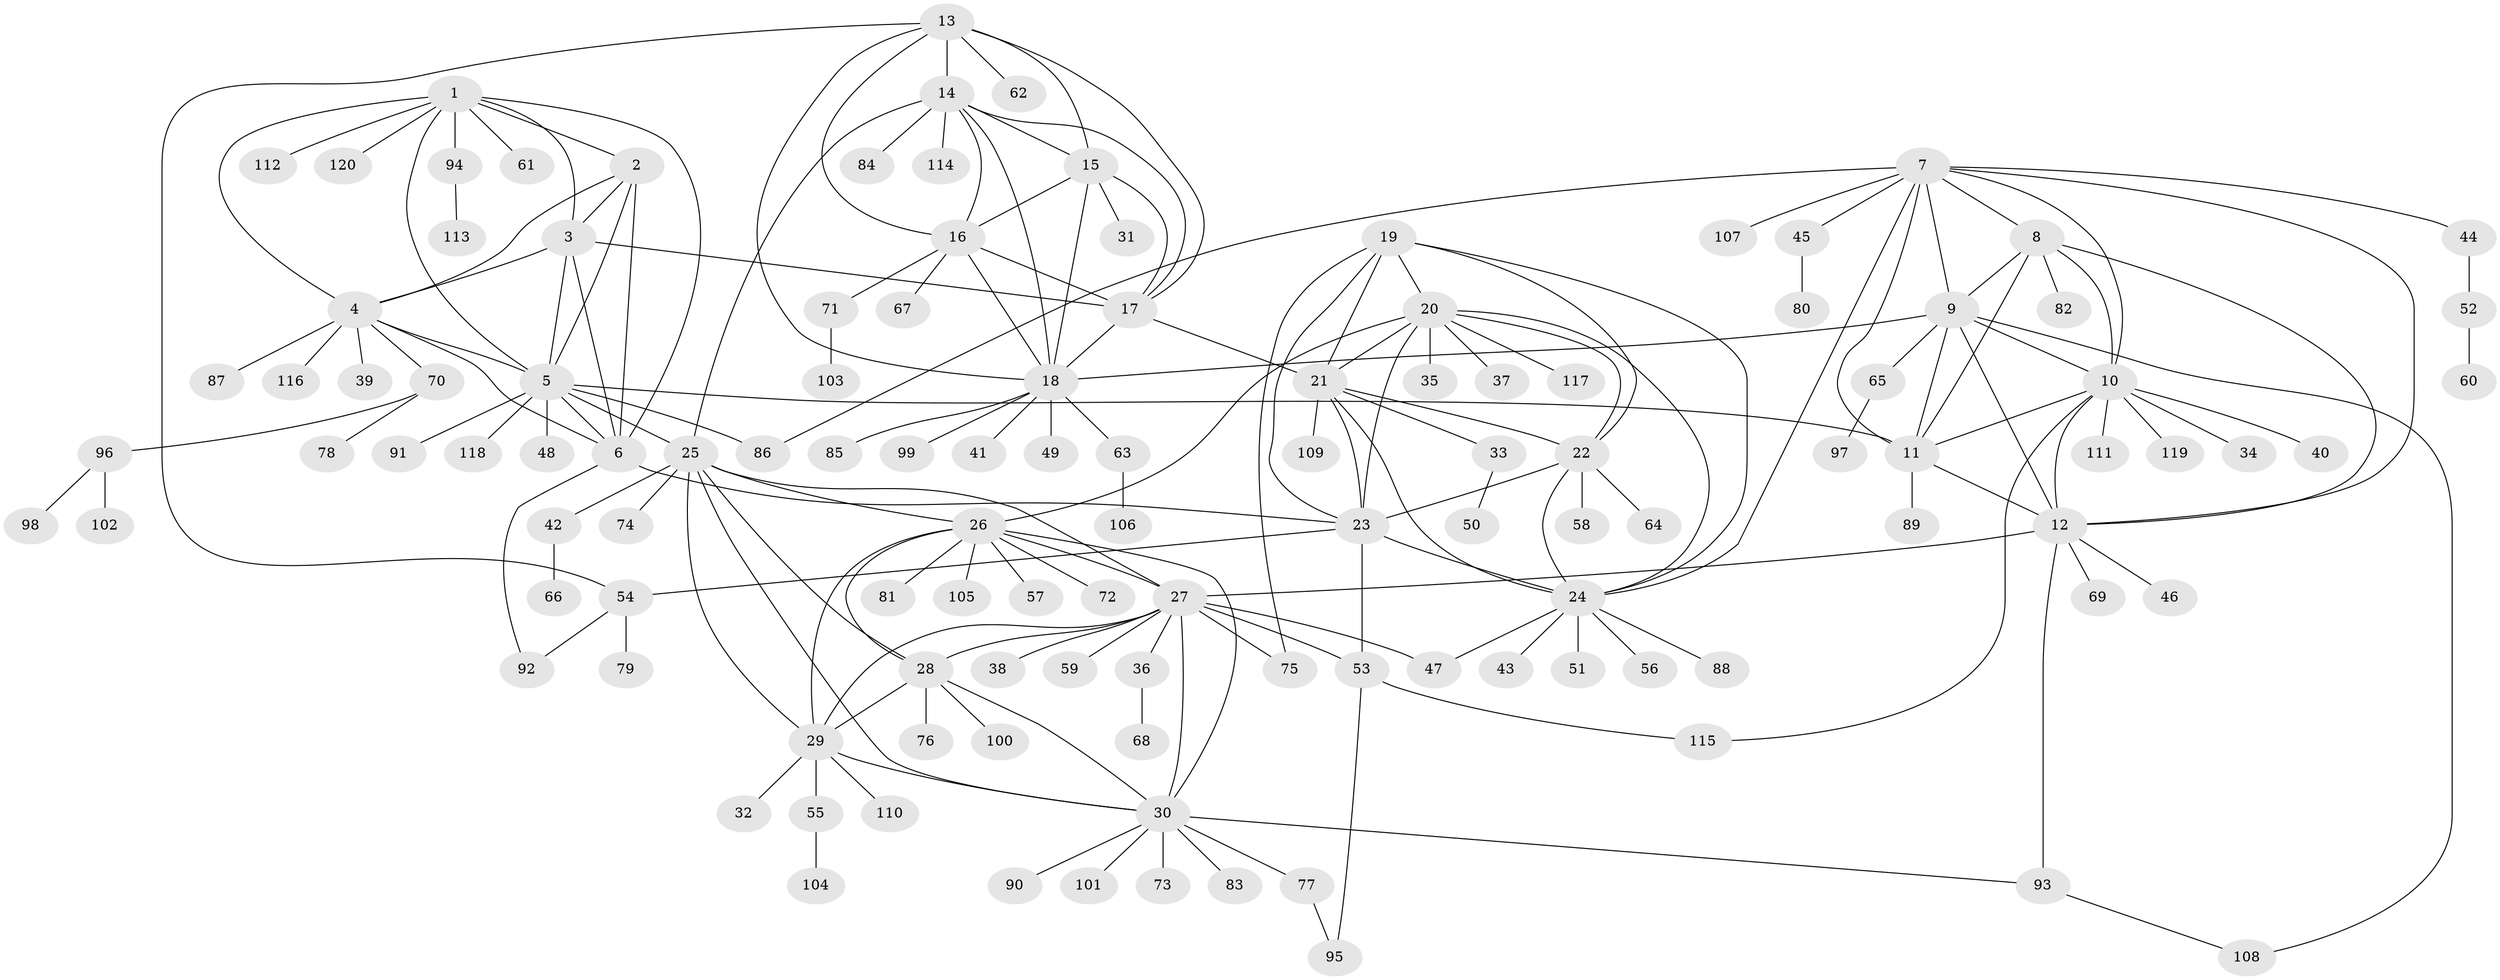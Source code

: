 // Generated by graph-tools (version 1.1) at 2025/11/02/27/25 16:11:34]
// undirected, 120 vertices, 185 edges
graph export_dot {
graph [start="1"]
  node [color=gray90,style=filled];
  1;
  2;
  3;
  4;
  5;
  6;
  7;
  8;
  9;
  10;
  11;
  12;
  13;
  14;
  15;
  16;
  17;
  18;
  19;
  20;
  21;
  22;
  23;
  24;
  25;
  26;
  27;
  28;
  29;
  30;
  31;
  32;
  33;
  34;
  35;
  36;
  37;
  38;
  39;
  40;
  41;
  42;
  43;
  44;
  45;
  46;
  47;
  48;
  49;
  50;
  51;
  52;
  53;
  54;
  55;
  56;
  57;
  58;
  59;
  60;
  61;
  62;
  63;
  64;
  65;
  66;
  67;
  68;
  69;
  70;
  71;
  72;
  73;
  74;
  75;
  76;
  77;
  78;
  79;
  80;
  81;
  82;
  83;
  84;
  85;
  86;
  87;
  88;
  89;
  90;
  91;
  92;
  93;
  94;
  95;
  96;
  97;
  98;
  99;
  100;
  101;
  102;
  103;
  104;
  105;
  106;
  107;
  108;
  109;
  110;
  111;
  112;
  113;
  114;
  115;
  116;
  117;
  118;
  119;
  120;
  1 -- 2;
  1 -- 3;
  1 -- 4;
  1 -- 5;
  1 -- 6;
  1 -- 61;
  1 -- 94;
  1 -- 112;
  1 -- 120;
  2 -- 3;
  2 -- 4;
  2 -- 5;
  2 -- 6;
  3 -- 4;
  3 -- 5;
  3 -- 6;
  3 -- 17;
  4 -- 5;
  4 -- 6;
  4 -- 39;
  4 -- 70;
  4 -- 87;
  4 -- 116;
  5 -- 6;
  5 -- 11;
  5 -- 25;
  5 -- 48;
  5 -- 86;
  5 -- 91;
  5 -- 118;
  6 -- 23;
  6 -- 92;
  7 -- 8;
  7 -- 9;
  7 -- 10;
  7 -- 11;
  7 -- 12;
  7 -- 24;
  7 -- 44;
  7 -- 45;
  7 -- 86;
  7 -- 107;
  8 -- 9;
  8 -- 10;
  8 -- 11;
  8 -- 12;
  8 -- 82;
  9 -- 10;
  9 -- 11;
  9 -- 12;
  9 -- 18;
  9 -- 65;
  9 -- 108;
  10 -- 11;
  10 -- 12;
  10 -- 34;
  10 -- 40;
  10 -- 111;
  10 -- 115;
  10 -- 119;
  11 -- 12;
  11 -- 89;
  12 -- 27;
  12 -- 46;
  12 -- 69;
  12 -- 93;
  13 -- 14;
  13 -- 15;
  13 -- 16;
  13 -- 17;
  13 -- 18;
  13 -- 54;
  13 -- 62;
  14 -- 15;
  14 -- 16;
  14 -- 17;
  14 -- 18;
  14 -- 25;
  14 -- 84;
  14 -- 114;
  15 -- 16;
  15 -- 17;
  15 -- 18;
  15 -- 31;
  16 -- 17;
  16 -- 18;
  16 -- 67;
  16 -- 71;
  17 -- 18;
  17 -- 21;
  18 -- 41;
  18 -- 49;
  18 -- 63;
  18 -- 85;
  18 -- 99;
  19 -- 20;
  19 -- 21;
  19 -- 22;
  19 -- 23;
  19 -- 24;
  19 -- 75;
  20 -- 21;
  20 -- 22;
  20 -- 23;
  20 -- 24;
  20 -- 26;
  20 -- 35;
  20 -- 37;
  20 -- 117;
  21 -- 22;
  21 -- 23;
  21 -- 24;
  21 -- 33;
  21 -- 109;
  22 -- 23;
  22 -- 24;
  22 -- 58;
  22 -- 64;
  23 -- 24;
  23 -- 53;
  23 -- 54;
  24 -- 43;
  24 -- 47;
  24 -- 51;
  24 -- 56;
  24 -- 88;
  25 -- 26;
  25 -- 27;
  25 -- 28;
  25 -- 29;
  25 -- 30;
  25 -- 42;
  25 -- 74;
  26 -- 27;
  26 -- 28;
  26 -- 29;
  26 -- 30;
  26 -- 57;
  26 -- 72;
  26 -- 81;
  26 -- 105;
  27 -- 28;
  27 -- 29;
  27 -- 30;
  27 -- 36;
  27 -- 38;
  27 -- 47;
  27 -- 53;
  27 -- 59;
  27 -- 75;
  28 -- 29;
  28 -- 30;
  28 -- 76;
  28 -- 100;
  29 -- 30;
  29 -- 32;
  29 -- 55;
  29 -- 110;
  30 -- 73;
  30 -- 77;
  30 -- 83;
  30 -- 90;
  30 -- 93;
  30 -- 101;
  33 -- 50;
  36 -- 68;
  42 -- 66;
  44 -- 52;
  45 -- 80;
  52 -- 60;
  53 -- 95;
  53 -- 115;
  54 -- 79;
  54 -- 92;
  55 -- 104;
  63 -- 106;
  65 -- 97;
  70 -- 78;
  70 -- 96;
  71 -- 103;
  77 -- 95;
  93 -- 108;
  94 -- 113;
  96 -- 98;
  96 -- 102;
}
